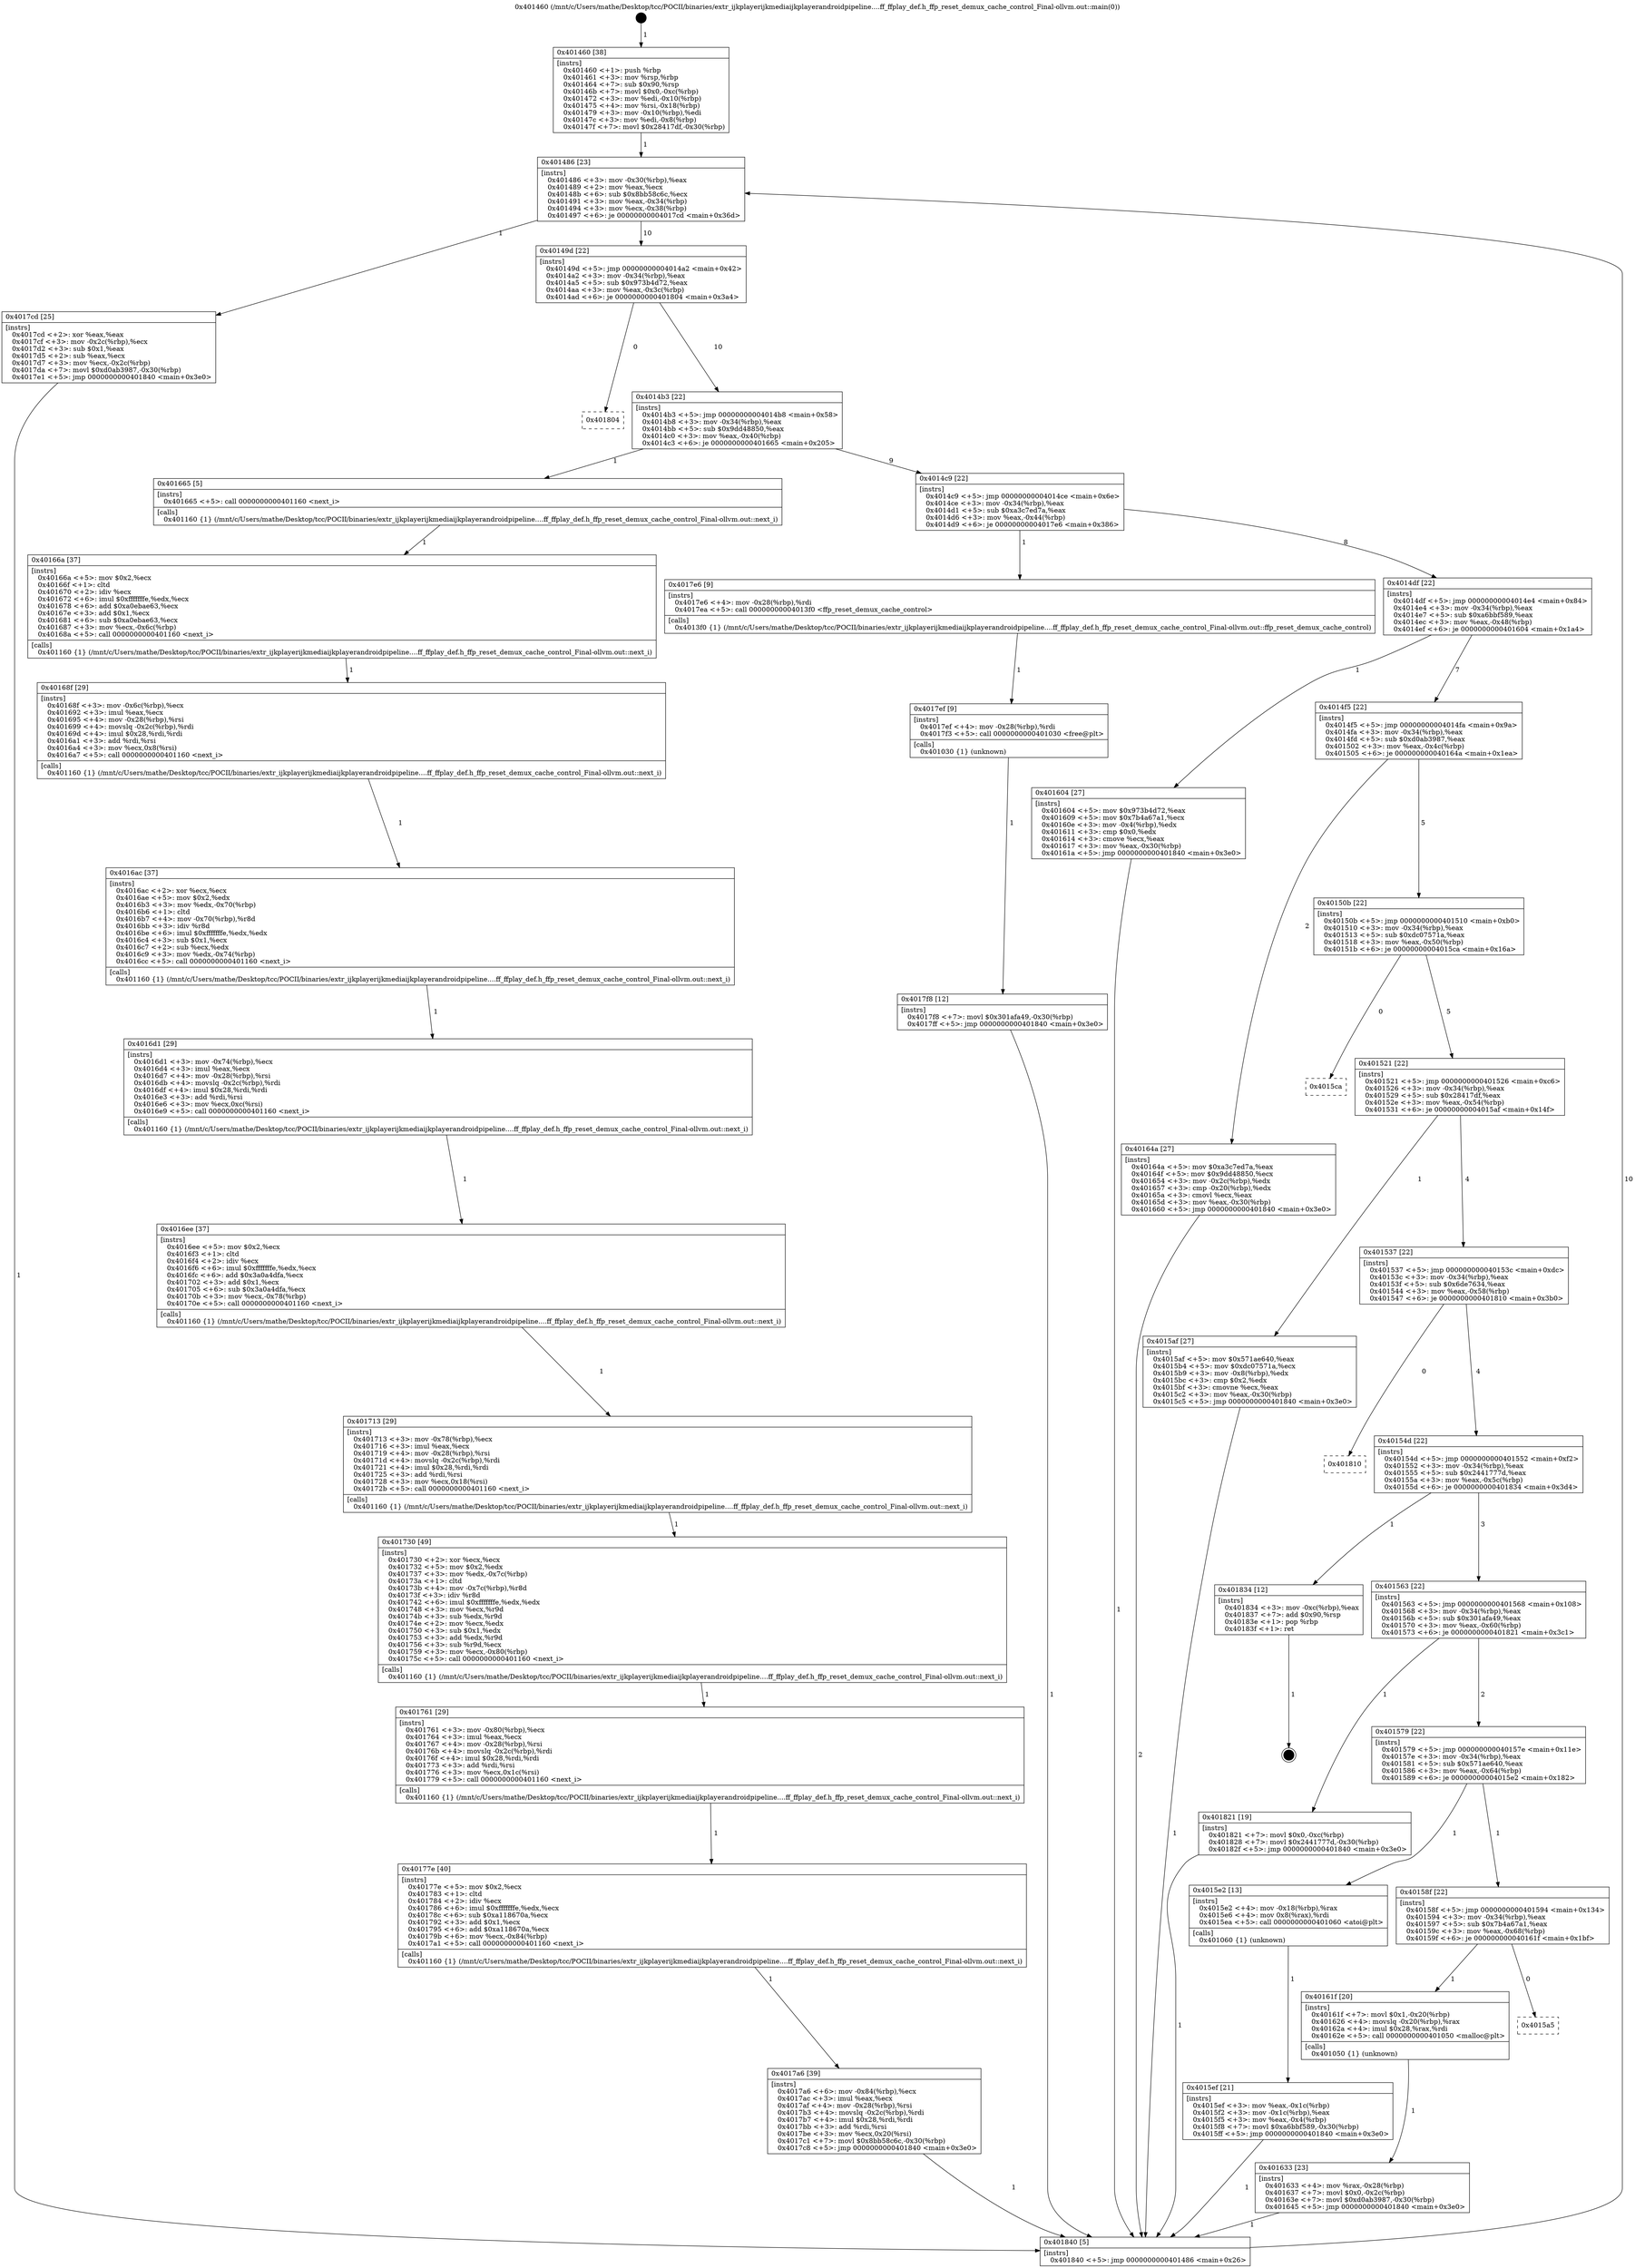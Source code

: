 digraph "0x401460" {
  label = "0x401460 (/mnt/c/Users/mathe/Desktop/tcc/POCII/binaries/extr_ijkplayerijkmediaijkplayerandroidpipeline....ff_ffplay_def.h_ffp_reset_demux_cache_control_Final-ollvm.out::main(0))"
  labelloc = "t"
  node[shape=record]

  Entry [label="",width=0.3,height=0.3,shape=circle,fillcolor=black,style=filled]
  "0x401486" [label="{
     0x401486 [23]\l
     | [instrs]\l
     &nbsp;&nbsp;0x401486 \<+3\>: mov -0x30(%rbp),%eax\l
     &nbsp;&nbsp;0x401489 \<+2\>: mov %eax,%ecx\l
     &nbsp;&nbsp;0x40148b \<+6\>: sub $0x8bb58c6c,%ecx\l
     &nbsp;&nbsp;0x401491 \<+3\>: mov %eax,-0x34(%rbp)\l
     &nbsp;&nbsp;0x401494 \<+3\>: mov %ecx,-0x38(%rbp)\l
     &nbsp;&nbsp;0x401497 \<+6\>: je 00000000004017cd \<main+0x36d\>\l
  }"]
  "0x4017cd" [label="{
     0x4017cd [25]\l
     | [instrs]\l
     &nbsp;&nbsp;0x4017cd \<+2\>: xor %eax,%eax\l
     &nbsp;&nbsp;0x4017cf \<+3\>: mov -0x2c(%rbp),%ecx\l
     &nbsp;&nbsp;0x4017d2 \<+3\>: sub $0x1,%eax\l
     &nbsp;&nbsp;0x4017d5 \<+2\>: sub %eax,%ecx\l
     &nbsp;&nbsp;0x4017d7 \<+3\>: mov %ecx,-0x2c(%rbp)\l
     &nbsp;&nbsp;0x4017da \<+7\>: movl $0xd0ab3987,-0x30(%rbp)\l
     &nbsp;&nbsp;0x4017e1 \<+5\>: jmp 0000000000401840 \<main+0x3e0\>\l
  }"]
  "0x40149d" [label="{
     0x40149d [22]\l
     | [instrs]\l
     &nbsp;&nbsp;0x40149d \<+5\>: jmp 00000000004014a2 \<main+0x42\>\l
     &nbsp;&nbsp;0x4014a2 \<+3\>: mov -0x34(%rbp),%eax\l
     &nbsp;&nbsp;0x4014a5 \<+5\>: sub $0x973b4d72,%eax\l
     &nbsp;&nbsp;0x4014aa \<+3\>: mov %eax,-0x3c(%rbp)\l
     &nbsp;&nbsp;0x4014ad \<+6\>: je 0000000000401804 \<main+0x3a4\>\l
  }"]
  Exit [label="",width=0.3,height=0.3,shape=circle,fillcolor=black,style=filled,peripheries=2]
  "0x401804" [label="{
     0x401804\l
  }", style=dashed]
  "0x4014b3" [label="{
     0x4014b3 [22]\l
     | [instrs]\l
     &nbsp;&nbsp;0x4014b3 \<+5\>: jmp 00000000004014b8 \<main+0x58\>\l
     &nbsp;&nbsp;0x4014b8 \<+3\>: mov -0x34(%rbp),%eax\l
     &nbsp;&nbsp;0x4014bb \<+5\>: sub $0x9dd48850,%eax\l
     &nbsp;&nbsp;0x4014c0 \<+3\>: mov %eax,-0x40(%rbp)\l
     &nbsp;&nbsp;0x4014c3 \<+6\>: je 0000000000401665 \<main+0x205\>\l
  }"]
  "0x4017f8" [label="{
     0x4017f8 [12]\l
     | [instrs]\l
     &nbsp;&nbsp;0x4017f8 \<+7\>: movl $0x301afa49,-0x30(%rbp)\l
     &nbsp;&nbsp;0x4017ff \<+5\>: jmp 0000000000401840 \<main+0x3e0\>\l
  }"]
  "0x401665" [label="{
     0x401665 [5]\l
     | [instrs]\l
     &nbsp;&nbsp;0x401665 \<+5\>: call 0000000000401160 \<next_i\>\l
     | [calls]\l
     &nbsp;&nbsp;0x401160 \{1\} (/mnt/c/Users/mathe/Desktop/tcc/POCII/binaries/extr_ijkplayerijkmediaijkplayerandroidpipeline....ff_ffplay_def.h_ffp_reset_demux_cache_control_Final-ollvm.out::next_i)\l
  }"]
  "0x4014c9" [label="{
     0x4014c9 [22]\l
     | [instrs]\l
     &nbsp;&nbsp;0x4014c9 \<+5\>: jmp 00000000004014ce \<main+0x6e\>\l
     &nbsp;&nbsp;0x4014ce \<+3\>: mov -0x34(%rbp),%eax\l
     &nbsp;&nbsp;0x4014d1 \<+5\>: sub $0xa3c7ed7a,%eax\l
     &nbsp;&nbsp;0x4014d6 \<+3\>: mov %eax,-0x44(%rbp)\l
     &nbsp;&nbsp;0x4014d9 \<+6\>: je 00000000004017e6 \<main+0x386\>\l
  }"]
  "0x4017ef" [label="{
     0x4017ef [9]\l
     | [instrs]\l
     &nbsp;&nbsp;0x4017ef \<+4\>: mov -0x28(%rbp),%rdi\l
     &nbsp;&nbsp;0x4017f3 \<+5\>: call 0000000000401030 \<free@plt\>\l
     | [calls]\l
     &nbsp;&nbsp;0x401030 \{1\} (unknown)\l
  }"]
  "0x4017e6" [label="{
     0x4017e6 [9]\l
     | [instrs]\l
     &nbsp;&nbsp;0x4017e6 \<+4\>: mov -0x28(%rbp),%rdi\l
     &nbsp;&nbsp;0x4017ea \<+5\>: call 00000000004013f0 \<ffp_reset_demux_cache_control\>\l
     | [calls]\l
     &nbsp;&nbsp;0x4013f0 \{1\} (/mnt/c/Users/mathe/Desktop/tcc/POCII/binaries/extr_ijkplayerijkmediaijkplayerandroidpipeline....ff_ffplay_def.h_ffp_reset_demux_cache_control_Final-ollvm.out::ffp_reset_demux_cache_control)\l
  }"]
  "0x4014df" [label="{
     0x4014df [22]\l
     | [instrs]\l
     &nbsp;&nbsp;0x4014df \<+5\>: jmp 00000000004014e4 \<main+0x84\>\l
     &nbsp;&nbsp;0x4014e4 \<+3\>: mov -0x34(%rbp),%eax\l
     &nbsp;&nbsp;0x4014e7 \<+5\>: sub $0xa6bbf589,%eax\l
     &nbsp;&nbsp;0x4014ec \<+3\>: mov %eax,-0x48(%rbp)\l
     &nbsp;&nbsp;0x4014ef \<+6\>: je 0000000000401604 \<main+0x1a4\>\l
  }"]
  "0x4017a6" [label="{
     0x4017a6 [39]\l
     | [instrs]\l
     &nbsp;&nbsp;0x4017a6 \<+6\>: mov -0x84(%rbp),%ecx\l
     &nbsp;&nbsp;0x4017ac \<+3\>: imul %eax,%ecx\l
     &nbsp;&nbsp;0x4017af \<+4\>: mov -0x28(%rbp),%rsi\l
     &nbsp;&nbsp;0x4017b3 \<+4\>: movslq -0x2c(%rbp),%rdi\l
     &nbsp;&nbsp;0x4017b7 \<+4\>: imul $0x28,%rdi,%rdi\l
     &nbsp;&nbsp;0x4017bb \<+3\>: add %rdi,%rsi\l
     &nbsp;&nbsp;0x4017be \<+3\>: mov %ecx,0x20(%rsi)\l
     &nbsp;&nbsp;0x4017c1 \<+7\>: movl $0x8bb58c6c,-0x30(%rbp)\l
     &nbsp;&nbsp;0x4017c8 \<+5\>: jmp 0000000000401840 \<main+0x3e0\>\l
  }"]
  "0x401604" [label="{
     0x401604 [27]\l
     | [instrs]\l
     &nbsp;&nbsp;0x401604 \<+5\>: mov $0x973b4d72,%eax\l
     &nbsp;&nbsp;0x401609 \<+5\>: mov $0x7b4a67a1,%ecx\l
     &nbsp;&nbsp;0x40160e \<+3\>: mov -0x4(%rbp),%edx\l
     &nbsp;&nbsp;0x401611 \<+3\>: cmp $0x0,%edx\l
     &nbsp;&nbsp;0x401614 \<+3\>: cmove %ecx,%eax\l
     &nbsp;&nbsp;0x401617 \<+3\>: mov %eax,-0x30(%rbp)\l
     &nbsp;&nbsp;0x40161a \<+5\>: jmp 0000000000401840 \<main+0x3e0\>\l
  }"]
  "0x4014f5" [label="{
     0x4014f5 [22]\l
     | [instrs]\l
     &nbsp;&nbsp;0x4014f5 \<+5\>: jmp 00000000004014fa \<main+0x9a\>\l
     &nbsp;&nbsp;0x4014fa \<+3\>: mov -0x34(%rbp),%eax\l
     &nbsp;&nbsp;0x4014fd \<+5\>: sub $0xd0ab3987,%eax\l
     &nbsp;&nbsp;0x401502 \<+3\>: mov %eax,-0x4c(%rbp)\l
     &nbsp;&nbsp;0x401505 \<+6\>: je 000000000040164a \<main+0x1ea\>\l
  }"]
  "0x40177e" [label="{
     0x40177e [40]\l
     | [instrs]\l
     &nbsp;&nbsp;0x40177e \<+5\>: mov $0x2,%ecx\l
     &nbsp;&nbsp;0x401783 \<+1\>: cltd\l
     &nbsp;&nbsp;0x401784 \<+2\>: idiv %ecx\l
     &nbsp;&nbsp;0x401786 \<+6\>: imul $0xfffffffe,%edx,%ecx\l
     &nbsp;&nbsp;0x40178c \<+6\>: sub $0xa118670a,%ecx\l
     &nbsp;&nbsp;0x401792 \<+3\>: add $0x1,%ecx\l
     &nbsp;&nbsp;0x401795 \<+6\>: add $0xa118670a,%ecx\l
     &nbsp;&nbsp;0x40179b \<+6\>: mov %ecx,-0x84(%rbp)\l
     &nbsp;&nbsp;0x4017a1 \<+5\>: call 0000000000401160 \<next_i\>\l
     | [calls]\l
     &nbsp;&nbsp;0x401160 \{1\} (/mnt/c/Users/mathe/Desktop/tcc/POCII/binaries/extr_ijkplayerijkmediaijkplayerandroidpipeline....ff_ffplay_def.h_ffp_reset_demux_cache_control_Final-ollvm.out::next_i)\l
  }"]
  "0x40164a" [label="{
     0x40164a [27]\l
     | [instrs]\l
     &nbsp;&nbsp;0x40164a \<+5\>: mov $0xa3c7ed7a,%eax\l
     &nbsp;&nbsp;0x40164f \<+5\>: mov $0x9dd48850,%ecx\l
     &nbsp;&nbsp;0x401654 \<+3\>: mov -0x2c(%rbp),%edx\l
     &nbsp;&nbsp;0x401657 \<+3\>: cmp -0x20(%rbp),%edx\l
     &nbsp;&nbsp;0x40165a \<+3\>: cmovl %ecx,%eax\l
     &nbsp;&nbsp;0x40165d \<+3\>: mov %eax,-0x30(%rbp)\l
     &nbsp;&nbsp;0x401660 \<+5\>: jmp 0000000000401840 \<main+0x3e0\>\l
  }"]
  "0x40150b" [label="{
     0x40150b [22]\l
     | [instrs]\l
     &nbsp;&nbsp;0x40150b \<+5\>: jmp 0000000000401510 \<main+0xb0\>\l
     &nbsp;&nbsp;0x401510 \<+3\>: mov -0x34(%rbp),%eax\l
     &nbsp;&nbsp;0x401513 \<+5\>: sub $0xdc07571a,%eax\l
     &nbsp;&nbsp;0x401518 \<+3\>: mov %eax,-0x50(%rbp)\l
     &nbsp;&nbsp;0x40151b \<+6\>: je 00000000004015ca \<main+0x16a\>\l
  }"]
  "0x401761" [label="{
     0x401761 [29]\l
     | [instrs]\l
     &nbsp;&nbsp;0x401761 \<+3\>: mov -0x80(%rbp),%ecx\l
     &nbsp;&nbsp;0x401764 \<+3\>: imul %eax,%ecx\l
     &nbsp;&nbsp;0x401767 \<+4\>: mov -0x28(%rbp),%rsi\l
     &nbsp;&nbsp;0x40176b \<+4\>: movslq -0x2c(%rbp),%rdi\l
     &nbsp;&nbsp;0x40176f \<+4\>: imul $0x28,%rdi,%rdi\l
     &nbsp;&nbsp;0x401773 \<+3\>: add %rdi,%rsi\l
     &nbsp;&nbsp;0x401776 \<+3\>: mov %ecx,0x1c(%rsi)\l
     &nbsp;&nbsp;0x401779 \<+5\>: call 0000000000401160 \<next_i\>\l
     | [calls]\l
     &nbsp;&nbsp;0x401160 \{1\} (/mnt/c/Users/mathe/Desktop/tcc/POCII/binaries/extr_ijkplayerijkmediaijkplayerandroidpipeline....ff_ffplay_def.h_ffp_reset_demux_cache_control_Final-ollvm.out::next_i)\l
  }"]
  "0x4015ca" [label="{
     0x4015ca\l
  }", style=dashed]
  "0x401521" [label="{
     0x401521 [22]\l
     | [instrs]\l
     &nbsp;&nbsp;0x401521 \<+5\>: jmp 0000000000401526 \<main+0xc6\>\l
     &nbsp;&nbsp;0x401526 \<+3\>: mov -0x34(%rbp),%eax\l
     &nbsp;&nbsp;0x401529 \<+5\>: sub $0x28417df,%eax\l
     &nbsp;&nbsp;0x40152e \<+3\>: mov %eax,-0x54(%rbp)\l
     &nbsp;&nbsp;0x401531 \<+6\>: je 00000000004015af \<main+0x14f\>\l
  }"]
  "0x401730" [label="{
     0x401730 [49]\l
     | [instrs]\l
     &nbsp;&nbsp;0x401730 \<+2\>: xor %ecx,%ecx\l
     &nbsp;&nbsp;0x401732 \<+5\>: mov $0x2,%edx\l
     &nbsp;&nbsp;0x401737 \<+3\>: mov %edx,-0x7c(%rbp)\l
     &nbsp;&nbsp;0x40173a \<+1\>: cltd\l
     &nbsp;&nbsp;0x40173b \<+4\>: mov -0x7c(%rbp),%r8d\l
     &nbsp;&nbsp;0x40173f \<+3\>: idiv %r8d\l
     &nbsp;&nbsp;0x401742 \<+6\>: imul $0xfffffffe,%edx,%edx\l
     &nbsp;&nbsp;0x401748 \<+3\>: mov %ecx,%r9d\l
     &nbsp;&nbsp;0x40174b \<+3\>: sub %edx,%r9d\l
     &nbsp;&nbsp;0x40174e \<+2\>: mov %ecx,%edx\l
     &nbsp;&nbsp;0x401750 \<+3\>: sub $0x1,%edx\l
     &nbsp;&nbsp;0x401753 \<+3\>: add %edx,%r9d\l
     &nbsp;&nbsp;0x401756 \<+3\>: sub %r9d,%ecx\l
     &nbsp;&nbsp;0x401759 \<+3\>: mov %ecx,-0x80(%rbp)\l
     &nbsp;&nbsp;0x40175c \<+5\>: call 0000000000401160 \<next_i\>\l
     | [calls]\l
     &nbsp;&nbsp;0x401160 \{1\} (/mnt/c/Users/mathe/Desktop/tcc/POCII/binaries/extr_ijkplayerijkmediaijkplayerandroidpipeline....ff_ffplay_def.h_ffp_reset_demux_cache_control_Final-ollvm.out::next_i)\l
  }"]
  "0x4015af" [label="{
     0x4015af [27]\l
     | [instrs]\l
     &nbsp;&nbsp;0x4015af \<+5\>: mov $0x571ae640,%eax\l
     &nbsp;&nbsp;0x4015b4 \<+5\>: mov $0xdc07571a,%ecx\l
     &nbsp;&nbsp;0x4015b9 \<+3\>: mov -0x8(%rbp),%edx\l
     &nbsp;&nbsp;0x4015bc \<+3\>: cmp $0x2,%edx\l
     &nbsp;&nbsp;0x4015bf \<+3\>: cmovne %ecx,%eax\l
     &nbsp;&nbsp;0x4015c2 \<+3\>: mov %eax,-0x30(%rbp)\l
     &nbsp;&nbsp;0x4015c5 \<+5\>: jmp 0000000000401840 \<main+0x3e0\>\l
  }"]
  "0x401537" [label="{
     0x401537 [22]\l
     | [instrs]\l
     &nbsp;&nbsp;0x401537 \<+5\>: jmp 000000000040153c \<main+0xdc\>\l
     &nbsp;&nbsp;0x40153c \<+3\>: mov -0x34(%rbp),%eax\l
     &nbsp;&nbsp;0x40153f \<+5\>: sub $0x6de7634,%eax\l
     &nbsp;&nbsp;0x401544 \<+3\>: mov %eax,-0x58(%rbp)\l
     &nbsp;&nbsp;0x401547 \<+6\>: je 0000000000401810 \<main+0x3b0\>\l
  }"]
  "0x401840" [label="{
     0x401840 [5]\l
     | [instrs]\l
     &nbsp;&nbsp;0x401840 \<+5\>: jmp 0000000000401486 \<main+0x26\>\l
  }"]
  "0x401460" [label="{
     0x401460 [38]\l
     | [instrs]\l
     &nbsp;&nbsp;0x401460 \<+1\>: push %rbp\l
     &nbsp;&nbsp;0x401461 \<+3\>: mov %rsp,%rbp\l
     &nbsp;&nbsp;0x401464 \<+7\>: sub $0x90,%rsp\l
     &nbsp;&nbsp;0x40146b \<+7\>: movl $0x0,-0xc(%rbp)\l
     &nbsp;&nbsp;0x401472 \<+3\>: mov %edi,-0x10(%rbp)\l
     &nbsp;&nbsp;0x401475 \<+4\>: mov %rsi,-0x18(%rbp)\l
     &nbsp;&nbsp;0x401479 \<+3\>: mov -0x10(%rbp),%edi\l
     &nbsp;&nbsp;0x40147c \<+3\>: mov %edi,-0x8(%rbp)\l
     &nbsp;&nbsp;0x40147f \<+7\>: movl $0x28417df,-0x30(%rbp)\l
  }"]
  "0x401713" [label="{
     0x401713 [29]\l
     | [instrs]\l
     &nbsp;&nbsp;0x401713 \<+3\>: mov -0x78(%rbp),%ecx\l
     &nbsp;&nbsp;0x401716 \<+3\>: imul %eax,%ecx\l
     &nbsp;&nbsp;0x401719 \<+4\>: mov -0x28(%rbp),%rsi\l
     &nbsp;&nbsp;0x40171d \<+4\>: movslq -0x2c(%rbp),%rdi\l
     &nbsp;&nbsp;0x401721 \<+4\>: imul $0x28,%rdi,%rdi\l
     &nbsp;&nbsp;0x401725 \<+3\>: add %rdi,%rsi\l
     &nbsp;&nbsp;0x401728 \<+3\>: mov %ecx,0x18(%rsi)\l
     &nbsp;&nbsp;0x40172b \<+5\>: call 0000000000401160 \<next_i\>\l
     | [calls]\l
     &nbsp;&nbsp;0x401160 \{1\} (/mnt/c/Users/mathe/Desktop/tcc/POCII/binaries/extr_ijkplayerijkmediaijkplayerandroidpipeline....ff_ffplay_def.h_ffp_reset_demux_cache_control_Final-ollvm.out::next_i)\l
  }"]
  "0x401810" [label="{
     0x401810\l
  }", style=dashed]
  "0x40154d" [label="{
     0x40154d [22]\l
     | [instrs]\l
     &nbsp;&nbsp;0x40154d \<+5\>: jmp 0000000000401552 \<main+0xf2\>\l
     &nbsp;&nbsp;0x401552 \<+3\>: mov -0x34(%rbp),%eax\l
     &nbsp;&nbsp;0x401555 \<+5\>: sub $0x2441777d,%eax\l
     &nbsp;&nbsp;0x40155a \<+3\>: mov %eax,-0x5c(%rbp)\l
     &nbsp;&nbsp;0x40155d \<+6\>: je 0000000000401834 \<main+0x3d4\>\l
  }"]
  "0x4016ee" [label="{
     0x4016ee [37]\l
     | [instrs]\l
     &nbsp;&nbsp;0x4016ee \<+5\>: mov $0x2,%ecx\l
     &nbsp;&nbsp;0x4016f3 \<+1\>: cltd\l
     &nbsp;&nbsp;0x4016f4 \<+2\>: idiv %ecx\l
     &nbsp;&nbsp;0x4016f6 \<+6\>: imul $0xfffffffe,%edx,%ecx\l
     &nbsp;&nbsp;0x4016fc \<+6\>: add $0x3a0a4dfa,%ecx\l
     &nbsp;&nbsp;0x401702 \<+3\>: add $0x1,%ecx\l
     &nbsp;&nbsp;0x401705 \<+6\>: sub $0x3a0a4dfa,%ecx\l
     &nbsp;&nbsp;0x40170b \<+3\>: mov %ecx,-0x78(%rbp)\l
     &nbsp;&nbsp;0x40170e \<+5\>: call 0000000000401160 \<next_i\>\l
     | [calls]\l
     &nbsp;&nbsp;0x401160 \{1\} (/mnt/c/Users/mathe/Desktop/tcc/POCII/binaries/extr_ijkplayerijkmediaijkplayerandroidpipeline....ff_ffplay_def.h_ffp_reset_demux_cache_control_Final-ollvm.out::next_i)\l
  }"]
  "0x401834" [label="{
     0x401834 [12]\l
     | [instrs]\l
     &nbsp;&nbsp;0x401834 \<+3\>: mov -0xc(%rbp),%eax\l
     &nbsp;&nbsp;0x401837 \<+7\>: add $0x90,%rsp\l
     &nbsp;&nbsp;0x40183e \<+1\>: pop %rbp\l
     &nbsp;&nbsp;0x40183f \<+1\>: ret\l
  }"]
  "0x401563" [label="{
     0x401563 [22]\l
     | [instrs]\l
     &nbsp;&nbsp;0x401563 \<+5\>: jmp 0000000000401568 \<main+0x108\>\l
     &nbsp;&nbsp;0x401568 \<+3\>: mov -0x34(%rbp),%eax\l
     &nbsp;&nbsp;0x40156b \<+5\>: sub $0x301afa49,%eax\l
     &nbsp;&nbsp;0x401570 \<+3\>: mov %eax,-0x60(%rbp)\l
     &nbsp;&nbsp;0x401573 \<+6\>: je 0000000000401821 \<main+0x3c1\>\l
  }"]
  "0x4016d1" [label="{
     0x4016d1 [29]\l
     | [instrs]\l
     &nbsp;&nbsp;0x4016d1 \<+3\>: mov -0x74(%rbp),%ecx\l
     &nbsp;&nbsp;0x4016d4 \<+3\>: imul %eax,%ecx\l
     &nbsp;&nbsp;0x4016d7 \<+4\>: mov -0x28(%rbp),%rsi\l
     &nbsp;&nbsp;0x4016db \<+4\>: movslq -0x2c(%rbp),%rdi\l
     &nbsp;&nbsp;0x4016df \<+4\>: imul $0x28,%rdi,%rdi\l
     &nbsp;&nbsp;0x4016e3 \<+3\>: add %rdi,%rsi\l
     &nbsp;&nbsp;0x4016e6 \<+3\>: mov %ecx,0xc(%rsi)\l
     &nbsp;&nbsp;0x4016e9 \<+5\>: call 0000000000401160 \<next_i\>\l
     | [calls]\l
     &nbsp;&nbsp;0x401160 \{1\} (/mnt/c/Users/mathe/Desktop/tcc/POCII/binaries/extr_ijkplayerijkmediaijkplayerandroidpipeline....ff_ffplay_def.h_ffp_reset_demux_cache_control_Final-ollvm.out::next_i)\l
  }"]
  "0x401821" [label="{
     0x401821 [19]\l
     | [instrs]\l
     &nbsp;&nbsp;0x401821 \<+7\>: movl $0x0,-0xc(%rbp)\l
     &nbsp;&nbsp;0x401828 \<+7\>: movl $0x2441777d,-0x30(%rbp)\l
     &nbsp;&nbsp;0x40182f \<+5\>: jmp 0000000000401840 \<main+0x3e0\>\l
  }"]
  "0x401579" [label="{
     0x401579 [22]\l
     | [instrs]\l
     &nbsp;&nbsp;0x401579 \<+5\>: jmp 000000000040157e \<main+0x11e\>\l
     &nbsp;&nbsp;0x40157e \<+3\>: mov -0x34(%rbp),%eax\l
     &nbsp;&nbsp;0x401581 \<+5\>: sub $0x571ae640,%eax\l
     &nbsp;&nbsp;0x401586 \<+3\>: mov %eax,-0x64(%rbp)\l
     &nbsp;&nbsp;0x401589 \<+6\>: je 00000000004015e2 \<main+0x182\>\l
  }"]
  "0x4016ac" [label="{
     0x4016ac [37]\l
     | [instrs]\l
     &nbsp;&nbsp;0x4016ac \<+2\>: xor %ecx,%ecx\l
     &nbsp;&nbsp;0x4016ae \<+5\>: mov $0x2,%edx\l
     &nbsp;&nbsp;0x4016b3 \<+3\>: mov %edx,-0x70(%rbp)\l
     &nbsp;&nbsp;0x4016b6 \<+1\>: cltd\l
     &nbsp;&nbsp;0x4016b7 \<+4\>: mov -0x70(%rbp),%r8d\l
     &nbsp;&nbsp;0x4016bb \<+3\>: idiv %r8d\l
     &nbsp;&nbsp;0x4016be \<+6\>: imul $0xfffffffe,%edx,%edx\l
     &nbsp;&nbsp;0x4016c4 \<+3\>: sub $0x1,%ecx\l
     &nbsp;&nbsp;0x4016c7 \<+2\>: sub %ecx,%edx\l
     &nbsp;&nbsp;0x4016c9 \<+3\>: mov %edx,-0x74(%rbp)\l
     &nbsp;&nbsp;0x4016cc \<+5\>: call 0000000000401160 \<next_i\>\l
     | [calls]\l
     &nbsp;&nbsp;0x401160 \{1\} (/mnt/c/Users/mathe/Desktop/tcc/POCII/binaries/extr_ijkplayerijkmediaijkplayerandroidpipeline....ff_ffplay_def.h_ffp_reset_demux_cache_control_Final-ollvm.out::next_i)\l
  }"]
  "0x4015e2" [label="{
     0x4015e2 [13]\l
     | [instrs]\l
     &nbsp;&nbsp;0x4015e2 \<+4\>: mov -0x18(%rbp),%rax\l
     &nbsp;&nbsp;0x4015e6 \<+4\>: mov 0x8(%rax),%rdi\l
     &nbsp;&nbsp;0x4015ea \<+5\>: call 0000000000401060 \<atoi@plt\>\l
     | [calls]\l
     &nbsp;&nbsp;0x401060 \{1\} (unknown)\l
  }"]
  "0x40158f" [label="{
     0x40158f [22]\l
     | [instrs]\l
     &nbsp;&nbsp;0x40158f \<+5\>: jmp 0000000000401594 \<main+0x134\>\l
     &nbsp;&nbsp;0x401594 \<+3\>: mov -0x34(%rbp),%eax\l
     &nbsp;&nbsp;0x401597 \<+5\>: sub $0x7b4a67a1,%eax\l
     &nbsp;&nbsp;0x40159c \<+3\>: mov %eax,-0x68(%rbp)\l
     &nbsp;&nbsp;0x40159f \<+6\>: je 000000000040161f \<main+0x1bf\>\l
  }"]
  "0x4015ef" [label="{
     0x4015ef [21]\l
     | [instrs]\l
     &nbsp;&nbsp;0x4015ef \<+3\>: mov %eax,-0x1c(%rbp)\l
     &nbsp;&nbsp;0x4015f2 \<+3\>: mov -0x1c(%rbp),%eax\l
     &nbsp;&nbsp;0x4015f5 \<+3\>: mov %eax,-0x4(%rbp)\l
     &nbsp;&nbsp;0x4015f8 \<+7\>: movl $0xa6bbf589,-0x30(%rbp)\l
     &nbsp;&nbsp;0x4015ff \<+5\>: jmp 0000000000401840 \<main+0x3e0\>\l
  }"]
  "0x40168f" [label="{
     0x40168f [29]\l
     | [instrs]\l
     &nbsp;&nbsp;0x40168f \<+3\>: mov -0x6c(%rbp),%ecx\l
     &nbsp;&nbsp;0x401692 \<+3\>: imul %eax,%ecx\l
     &nbsp;&nbsp;0x401695 \<+4\>: mov -0x28(%rbp),%rsi\l
     &nbsp;&nbsp;0x401699 \<+4\>: movslq -0x2c(%rbp),%rdi\l
     &nbsp;&nbsp;0x40169d \<+4\>: imul $0x28,%rdi,%rdi\l
     &nbsp;&nbsp;0x4016a1 \<+3\>: add %rdi,%rsi\l
     &nbsp;&nbsp;0x4016a4 \<+3\>: mov %ecx,0x8(%rsi)\l
     &nbsp;&nbsp;0x4016a7 \<+5\>: call 0000000000401160 \<next_i\>\l
     | [calls]\l
     &nbsp;&nbsp;0x401160 \{1\} (/mnt/c/Users/mathe/Desktop/tcc/POCII/binaries/extr_ijkplayerijkmediaijkplayerandroidpipeline....ff_ffplay_def.h_ffp_reset_demux_cache_control_Final-ollvm.out::next_i)\l
  }"]
  "0x40161f" [label="{
     0x40161f [20]\l
     | [instrs]\l
     &nbsp;&nbsp;0x40161f \<+7\>: movl $0x1,-0x20(%rbp)\l
     &nbsp;&nbsp;0x401626 \<+4\>: movslq -0x20(%rbp),%rax\l
     &nbsp;&nbsp;0x40162a \<+4\>: imul $0x28,%rax,%rdi\l
     &nbsp;&nbsp;0x40162e \<+5\>: call 0000000000401050 \<malloc@plt\>\l
     | [calls]\l
     &nbsp;&nbsp;0x401050 \{1\} (unknown)\l
  }"]
  "0x4015a5" [label="{
     0x4015a5\l
  }", style=dashed]
  "0x401633" [label="{
     0x401633 [23]\l
     | [instrs]\l
     &nbsp;&nbsp;0x401633 \<+4\>: mov %rax,-0x28(%rbp)\l
     &nbsp;&nbsp;0x401637 \<+7\>: movl $0x0,-0x2c(%rbp)\l
     &nbsp;&nbsp;0x40163e \<+7\>: movl $0xd0ab3987,-0x30(%rbp)\l
     &nbsp;&nbsp;0x401645 \<+5\>: jmp 0000000000401840 \<main+0x3e0\>\l
  }"]
  "0x40166a" [label="{
     0x40166a [37]\l
     | [instrs]\l
     &nbsp;&nbsp;0x40166a \<+5\>: mov $0x2,%ecx\l
     &nbsp;&nbsp;0x40166f \<+1\>: cltd\l
     &nbsp;&nbsp;0x401670 \<+2\>: idiv %ecx\l
     &nbsp;&nbsp;0x401672 \<+6\>: imul $0xfffffffe,%edx,%ecx\l
     &nbsp;&nbsp;0x401678 \<+6\>: add $0xa0ebae63,%ecx\l
     &nbsp;&nbsp;0x40167e \<+3\>: add $0x1,%ecx\l
     &nbsp;&nbsp;0x401681 \<+6\>: sub $0xa0ebae63,%ecx\l
     &nbsp;&nbsp;0x401687 \<+3\>: mov %ecx,-0x6c(%rbp)\l
     &nbsp;&nbsp;0x40168a \<+5\>: call 0000000000401160 \<next_i\>\l
     | [calls]\l
     &nbsp;&nbsp;0x401160 \{1\} (/mnt/c/Users/mathe/Desktop/tcc/POCII/binaries/extr_ijkplayerijkmediaijkplayerandroidpipeline....ff_ffplay_def.h_ffp_reset_demux_cache_control_Final-ollvm.out::next_i)\l
  }"]
  Entry -> "0x401460" [label=" 1"]
  "0x401486" -> "0x4017cd" [label=" 1"]
  "0x401486" -> "0x40149d" [label=" 10"]
  "0x401834" -> Exit [label=" 1"]
  "0x40149d" -> "0x401804" [label=" 0"]
  "0x40149d" -> "0x4014b3" [label=" 10"]
  "0x401821" -> "0x401840" [label=" 1"]
  "0x4014b3" -> "0x401665" [label=" 1"]
  "0x4014b3" -> "0x4014c9" [label=" 9"]
  "0x4017f8" -> "0x401840" [label=" 1"]
  "0x4014c9" -> "0x4017e6" [label=" 1"]
  "0x4014c9" -> "0x4014df" [label=" 8"]
  "0x4017ef" -> "0x4017f8" [label=" 1"]
  "0x4014df" -> "0x401604" [label=" 1"]
  "0x4014df" -> "0x4014f5" [label=" 7"]
  "0x4017e6" -> "0x4017ef" [label=" 1"]
  "0x4014f5" -> "0x40164a" [label=" 2"]
  "0x4014f5" -> "0x40150b" [label=" 5"]
  "0x4017cd" -> "0x401840" [label=" 1"]
  "0x40150b" -> "0x4015ca" [label=" 0"]
  "0x40150b" -> "0x401521" [label=" 5"]
  "0x4017a6" -> "0x401840" [label=" 1"]
  "0x401521" -> "0x4015af" [label=" 1"]
  "0x401521" -> "0x401537" [label=" 4"]
  "0x4015af" -> "0x401840" [label=" 1"]
  "0x401460" -> "0x401486" [label=" 1"]
  "0x401840" -> "0x401486" [label=" 10"]
  "0x40177e" -> "0x4017a6" [label=" 1"]
  "0x401537" -> "0x401810" [label=" 0"]
  "0x401537" -> "0x40154d" [label=" 4"]
  "0x401761" -> "0x40177e" [label=" 1"]
  "0x40154d" -> "0x401834" [label=" 1"]
  "0x40154d" -> "0x401563" [label=" 3"]
  "0x401730" -> "0x401761" [label=" 1"]
  "0x401563" -> "0x401821" [label=" 1"]
  "0x401563" -> "0x401579" [label=" 2"]
  "0x401713" -> "0x401730" [label=" 1"]
  "0x401579" -> "0x4015e2" [label=" 1"]
  "0x401579" -> "0x40158f" [label=" 1"]
  "0x4015e2" -> "0x4015ef" [label=" 1"]
  "0x4015ef" -> "0x401840" [label=" 1"]
  "0x401604" -> "0x401840" [label=" 1"]
  "0x4016ee" -> "0x401713" [label=" 1"]
  "0x40158f" -> "0x40161f" [label=" 1"]
  "0x40158f" -> "0x4015a5" [label=" 0"]
  "0x40161f" -> "0x401633" [label=" 1"]
  "0x401633" -> "0x401840" [label=" 1"]
  "0x40164a" -> "0x401840" [label=" 2"]
  "0x401665" -> "0x40166a" [label=" 1"]
  "0x40166a" -> "0x40168f" [label=" 1"]
  "0x40168f" -> "0x4016ac" [label=" 1"]
  "0x4016ac" -> "0x4016d1" [label=" 1"]
  "0x4016d1" -> "0x4016ee" [label=" 1"]
}
